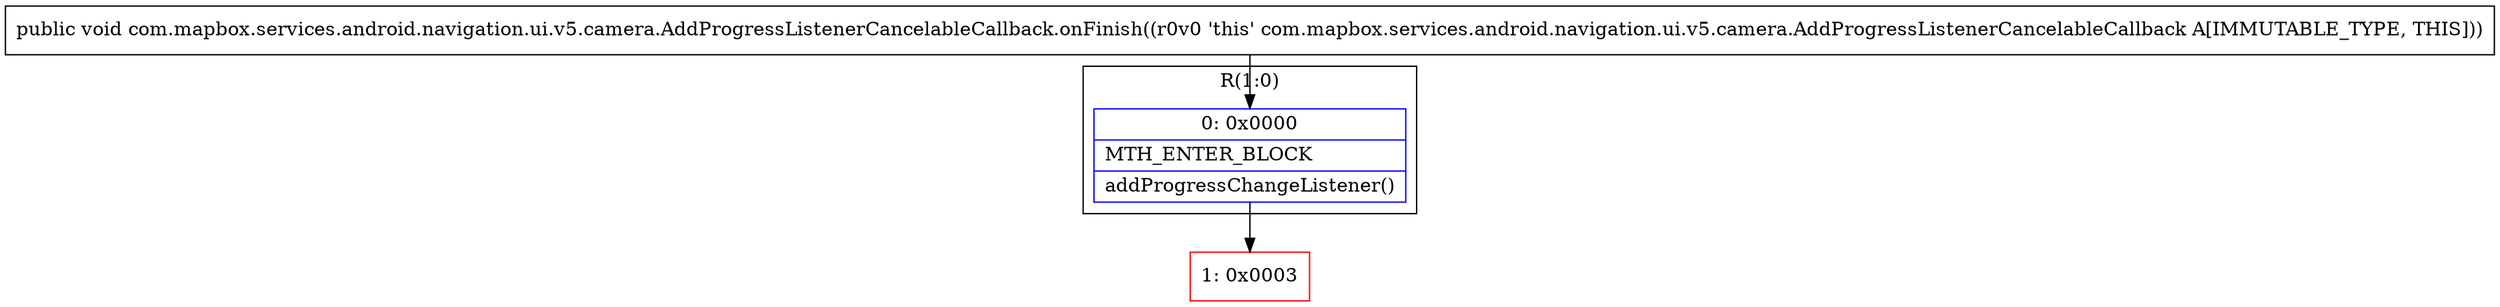 digraph "CFG forcom.mapbox.services.android.navigation.ui.v5.camera.AddProgressListenerCancelableCallback.onFinish()V" {
subgraph cluster_Region_1956022226 {
label = "R(1:0)";
node [shape=record,color=blue];
Node_0 [shape=record,label="{0\:\ 0x0000|MTH_ENTER_BLOCK\l|addProgressChangeListener()\l}"];
}
Node_1 [shape=record,color=red,label="{1\:\ 0x0003}"];
MethodNode[shape=record,label="{public void com.mapbox.services.android.navigation.ui.v5.camera.AddProgressListenerCancelableCallback.onFinish((r0v0 'this' com.mapbox.services.android.navigation.ui.v5.camera.AddProgressListenerCancelableCallback A[IMMUTABLE_TYPE, THIS])) }"];
MethodNode -> Node_0;
Node_0 -> Node_1;
}

